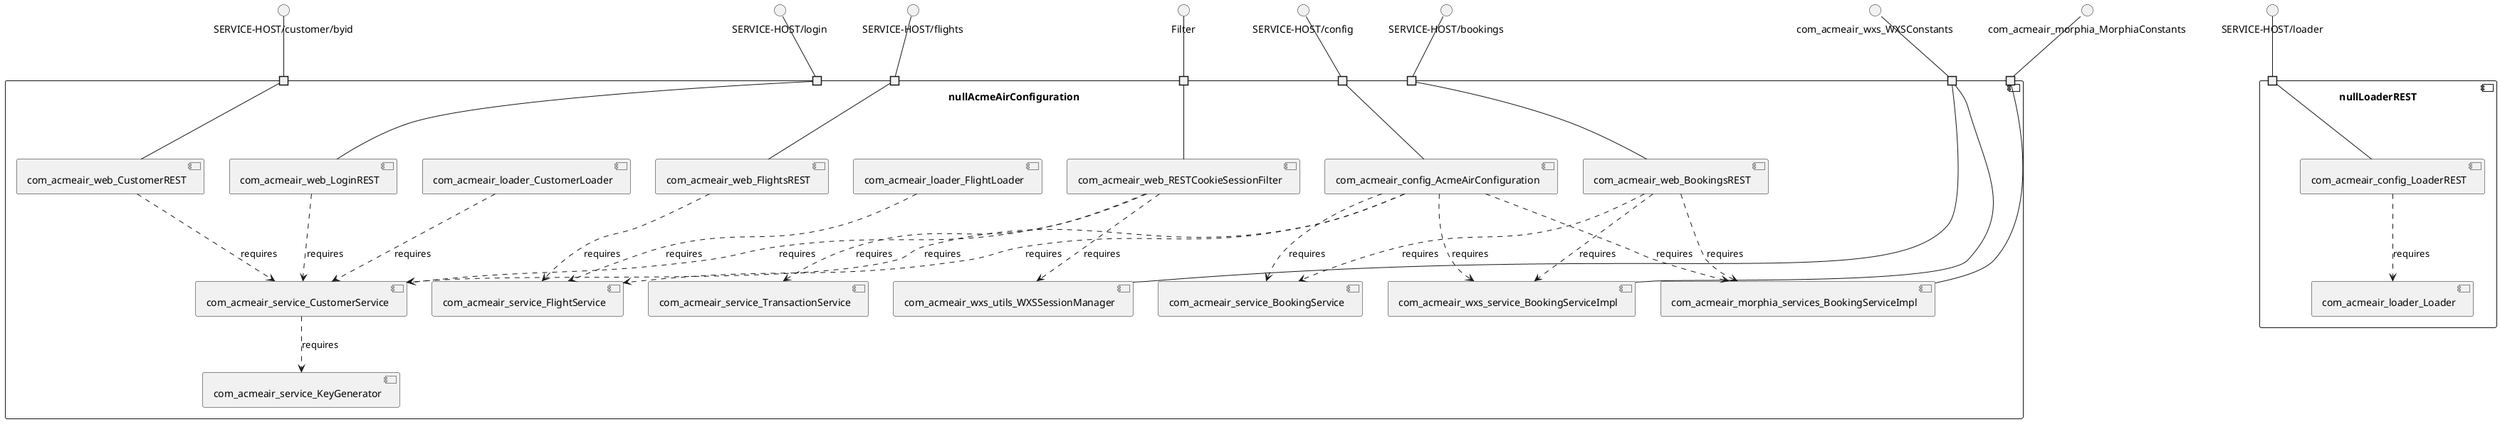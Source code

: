 @startuml
skinparam fixCircleLabelOverlapping true
component nullAcmeAirConfiguration\n\n\n\n\n\nnull {
[com_acmeair_service_FlightService]
[com_acmeair_loader_FlightLoader]
[com_acmeair_web_FlightsREST]
[com_acmeair_service_BookingService]
[com_acmeair_service_KeyGenerator]
[com_acmeair_service_TransactionService]
[com_acmeair_web_BookingsREST]
[com_acmeair_web_CustomerREST]
[com_acmeair_service_CustomerService]
[com_acmeair_wxs_utils_WXSSessionManager]
[com_acmeair_wxs_service_BookingServiceImpl]
[com_acmeair_loader_CustomerLoader]
[com_acmeair_morphia_services_BookingServiceImpl]
[com_acmeair_web_LoginREST]
[com_acmeair_web_RESTCookieSessionFilter]
[com_acmeair_config_AcmeAirConfiguration]
portin " " as AcmeAirConfiguration_requires_SERVICE_HOST_customer_byid
portin " " as AcmeAirConfiguration_requires_SERVICE_HOST_bookings
portin " " as AcmeAirConfiguration_requires_SERVICE_HOST_flights
portin " " as AcmeAirConfiguration_requires_SERVICE_HOST_login
portin " " as AcmeAirConfiguration_requires_Filter
portin " " as AcmeAirConfiguration_requires_SERVICE_HOST_config
portin " " as AcmeAirConfiguration_requires_com_acmeair_morphia_MorphiaConstants
portin " " as AcmeAirConfiguration_requires_com_acmeair_wxs_WXSConstants
[com_acmeair_web_RESTCookieSessionFilter]..>[com_acmeair_service_CustomerService] : requires
[com_acmeair_web_FlightsREST]..>[com_acmeair_service_FlightService] : requires
[com_acmeair_service_CustomerService]..>[com_acmeair_service_KeyGenerator] : requires
[com_acmeair_web_BookingsREST]..>[com_acmeair_morphia_services_BookingServiceImpl] : requires
[com_acmeair_config_AcmeAirConfiguration]..>[com_acmeair_service_CustomerService] : requires
[com_acmeair_web_LoginREST]..>[com_acmeair_service_CustomerService] : requires
[com_acmeair_loader_FlightLoader]..>[com_acmeair_service_FlightService] : requires
[com_acmeair_config_AcmeAirConfiguration]..>[com_acmeair_service_FlightService] : requires
[com_acmeair_web_RESTCookieSessionFilter]..>[com_acmeair_service_TransactionService] : requires
[com_acmeair_loader_CustomerLoader]..>[com_acmeair_service_CustomerService] : requires
[com_acmeair_config_AcmeAirConfiguration]..>[com_acmeair_wxs_service_BookingServiceImpl] : requires
[com_acmeair_web_BookingsREST]..>[com_acmeair_wxs_service_BookingServiceImpl] : requires
[com_acmeair_web_BookingsREST]..>[com_acmeair_service_BookingService] : requires
[com_acmeair_web_CustomerREST]..>[com_acmeair_service_CustomerService] : requires
[com_acmeair_config_AcmeAirConfiguration]..>[com_acmeair_morphia_services_BookingServiceImpl] : requires
[com_acmeair_config_AcmeAirConfiguration]..>[com_acmeair_service_BookingService] : requires
[com_acmeair_web_RESTCookieSessionFilter]..>[com_acmeair_wxs_utils_WXSSessionManager] : requires
"AcmeAirConfiguration_requires_Filter"--[com_acmeair_web_RESTCookieSessionFilter]
"AcmeAirConfiguration_requires_SERVICE_HOST_customer_byid"--[com_acmeair_web_CustomerREST]
"AcmeAirConfiguration_requires_com_acmeair_wxs_WXSConstants"--[com_acmeair_wxs_utils_WXSSessionManager]
"AcmeAirConfiguration_requires_com_acmeair_morphia_MorphiaConstants"--[com_acmeair_morphia_services_BookingServiceImpl]
"AcmeAirConfiguration_requires_com_acmeair_wxs_WXSConstants"--[com_acmeair_wxs_service_BookingServiceImpl]
"AcmeAirConfiguration_requires_SERVICE_HOST_login"--[com_acmeair_web_LoginREST]
"AcmeAirConfiguration_requires_SERVICE_HOST_flights"--[com_acmeair_web_FlightsREST]
"AcmeAirConfiguration_requires_SERVICE_HOST_bookings"--[com_acmeair_web_BookingsREST]
"AcmeAirConfiguration_requires_SERVICE_HOST_config"--[com_acmeair_config_AcmeAirConfiguration]
}
interface "Filter" as interface.Filter
interface.Filter--"AcmeAirConfiguration_requires_Filter"
interface "SERVICE-HOST/bookings" as interface.SERVICE_HOST_bookings
interface.SERVICE_HOST_bookings--"AcmeAirConfiguration_requires_SERVICE_HOST_bookings"
interface "SERVICE-HOST/config" as interface.SERVICE_HOST_config
interface.SERVICE_HOST_config--"AcmeAirConfiguration_requires_SERVICE_HOST_config"
interface "SERVICE-HOST/customer/byid" as interface.SERVICE_HOST_customer_byid
interface.SERVICE_HOST_customer_byid--"AcmeAirConfiguration_requires_SERVICE_HOST_customer_byid"
interface "SERVICE-HOST/flights" as interface.SERVICE_HOST_flights
interface.SERVICE_HOST_flights--"AcmeAirConfiguration_requires_SERVICE_HOST_flights"
interface "SERVICE-HOST/login" as interface.SERVICE_HOST_login
interface.SERVICE_HOST_login--"AcmeAirConfiguration_requires_SERVICE_HOST_login"
interface "com_acmeair_morphia_MorphiaConstants" as interface.com_acmeair_morphia_MorphiaConstants
interface.com_acmeair_morphia_MorphiaConstants--"AcmeAirConfiguration_requires_com_acmeair_morphia_MorphiaConstants"
interface "com_acmeair_wxs_WXSConstants" as interface.com_acmeair_wxs_WXSConstants
interface.com_acmeair_wxs_WXSConstants--"AcmeAirConfiguration_requires_com_acmeair_wxs_WXSConstants"
component nullLoaderREST\n\n\n\n\n\nnull {
[com_acmeair_loader_Loader]
[com_acmeair_config_LoaderREST]
portin " " as LoaderREST_requires_SERVICE_HOST_loader
[com_acmeair_config_LoaderREST]..>[com_acmeair_loader_Loader] : requires
"LoaderREST_requires_SERVICE_HOST_loader"--[com_acmeair_config_LoaderREST]
}
interface "SERVICE-HOST/loader" as interface.SERVICE_HOST_loader
interface.SERVICE_HOST_loader--"LoaderREST_requires_SERVICE_HOST_loader"

@enduml
